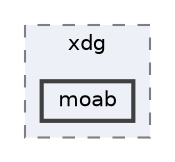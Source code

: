 digraph "/home/runner/work/xdg/xdg/include/xdg/moab"
{
 // LATEX_PDF_SIZE
  bgcolor="transparent";
  edge [fontname=Helvetica,fontsize=10,labelfontname=Helvetica,labelfontsize=10];
  node [fontname=Helvetica,fontsize=10,shape=box,height=0.2,width=0.4];
  compound=true
  subgraph clusterdir_a61f77a295c6c4f25093e70f8496116a {
    graph [ bgcolor="#edf0f7", pencolor="grey50", label="xdg", fontname=Helvetica,fontsize=10 style="filled,dashed", URL="dir_a61f77a295c6c4f25093e70f8496116a.html",tooltip=""]
  dir_bd2fbeccc8704c28d0a7b3705441d058 [label="moab", fillcolor="#edf0f7", color="grey25", style="filled,bold", URL="dir_bd2fbeccc8704c28d0a7b3705441d058.html",tooltip=""];
  }
}
